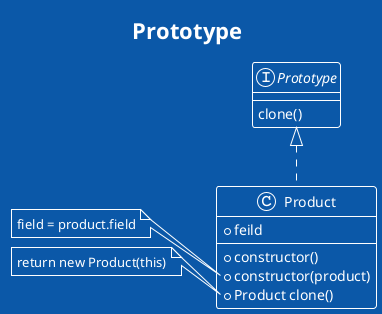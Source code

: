 @startuml Prototype
title Prototype
!theme amiga

interface Prototype {
  clone()
}

class Product implements Prototype {
  + feild
  + constructor()
  + constructor(product)
  + Product clone()
}

note left of Product::constructor(product)
  field = product.field
end note

note left of Product::clone
  return new Product(this)
end note
@enduml